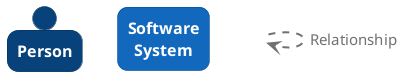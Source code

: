 @startuml
set separator none

skinparam {
  shadowing false
  arrowFontSize 15
  defaultTextAlignment center
  wrapWidth 100
  maxMessageSize 100
}
hide stereotype

skinparam rectangle<<_transparent>> {
  BorderColor transparent
  BackgroundColor transparent
  FontColor transparent
}

skinparam person<<1>> {
  BackgroundColor #08427b
  FontColor #ffffff
  BorderColor #052e56
}
person "==Person" <<1>>

skinparam rectangle<<2>> {
  BackgroundColor #1168bd
  FontColor #ffffff
  BorderColor #0b4884
  roundCorner 20
}
rectangle "==Software System" <<2>>

rectangle "." <<_transparent>> as 3
3 .[#707070,thickness=2].> 3 : "<color:#707070>Relationship"


@enduml